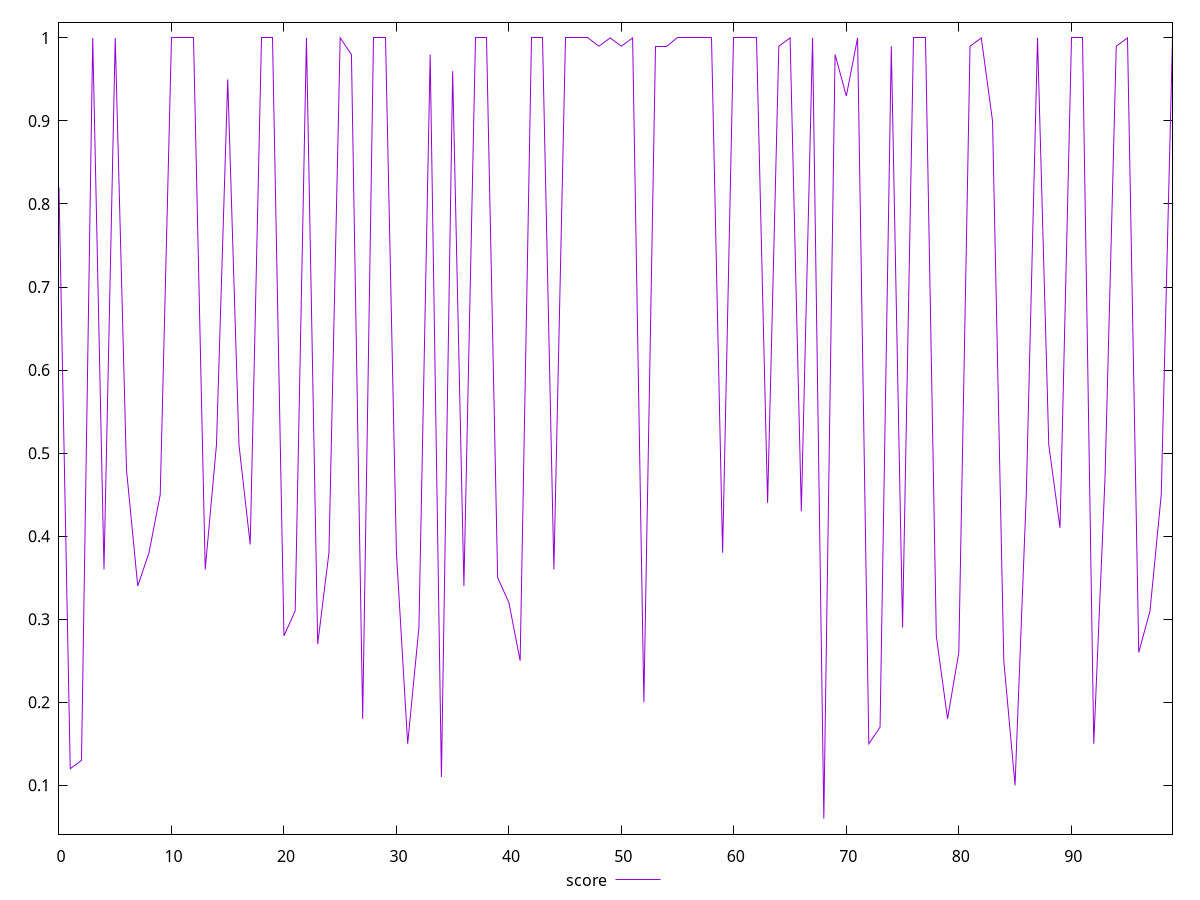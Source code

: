 reset

$score <<EOF
0 0.82
1 0.12
2 0.13
3 1
4 0.36
5 1
6 0.48
7 0.34
8 0.38
9 0.45
10 1
11 1
12 1
13 0.36
14 0.51
15 0.95
16 0.51
17 0.39
18 1
19 1
20 0.28
21 0.31
22 1
23 0.27
24 0.38
25 1
26 0.98
27 0.18
28 1
29 1
30 0.38
31 0.15
32 0.29
33 0.98
34 0.11
35 0.96
36 0.34
37 1
38 1
39 0.35
40 0.32
41 0.25
42 1
43 1
44 0.36
45 1
46 1
47 1
48 0.99
49 1
50 0.99
51 1
52 0.2
53 0.99
54 0.99
55 1
56 1
57 1
58 1
59 0.38
60 1
61 1
62 1
63 0.44
64 0.99
65 1
66 0.43
67 1
68 0.06
69 0.98
70 0.93
71 1
72 0.15
73 0.17
74 0.99
75 0.29
76 1
77 1
78 0.28
79 0.18
80 0.26
81 0.99
82 1
83 0.9
84 0.25
85 0.1
86 0.45
87 1
88 0.51
89 0.41
90 1
91 1
92 0.15
93 0.47
94 0.99
95 1
96 0.26
97 0.31
98 0.45
99 1
EOF

set key outside below
set xrange [0:99]
set yrange [0.0412:1.0188]
set trange [0.0412:1.0188]
set terminal svg size 640, 500 enhanced background rgb 'white'
set output "reports/report_00028_2021-02-24T12-49-42.674Z/speed-index/samples/card/score/values.svg"

plot $score title "score" with line

reset
